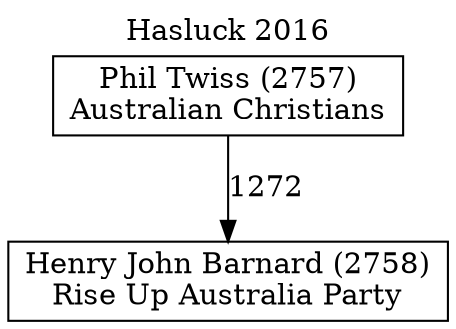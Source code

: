 // House preference flow
digraph "Henry John Barnard (2758)_Hasluck_2016" {
	graph [label="Hasluck 2016" labelloc=t mclimit=10]
	node [shape=box]
	"Henry John Barnard (2758)" [label="Henry John Barnard (2758)
Rise Up Australia Party"]
	"Phil Twiss (2757)" [label="Phil Twiss (2757)
Australian Christians"]
	"Phil Twiss (2757)" -> "Henry John Barnard (2758)" [label=1272]
}
